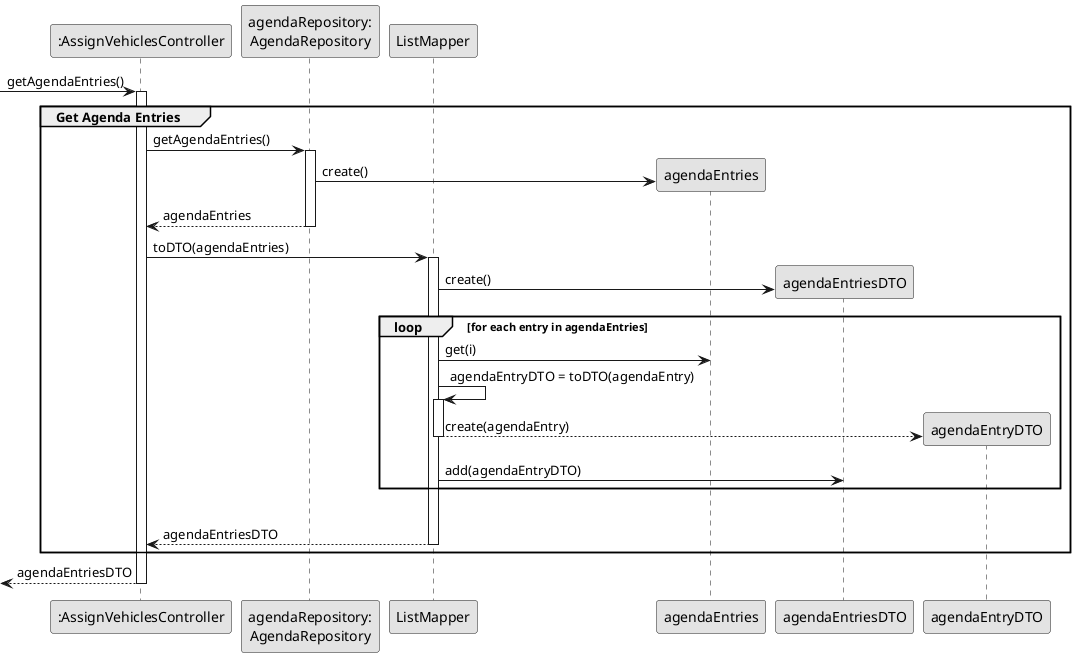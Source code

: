 @startuml
skinparam monochrome true
skinparam packageStyle rectangle
skinparam shadowing false



participant ":AssignVehiclesController" as CTRL
participant "agendaRepository:\nAgendaRepository" as TDR
participant "ListMapper" as LM
participant "agendaEntries" as AES
participant "agendaEntriesDTO" as AESDTO
participant "agendaEntryDTO" as AEDTO

        -> CTRL : getAgendaEntries()
                  activate CTRL
    group Get Agenda Entries



                         CTRL -> TDR : getAgendaEntries()
                         activate TDR


                     TDR -> AES**: create()

                     TDR --> CTRL: agendaEntries
                     deactivate TDR

                     CTRL -> LM: toDTO(agendaEntries)
                     activate LM

                     LM -> AESDTO**: create()

                     loop for each entry in agendaEntries

                     LM -> AES: get(i)

                     LM -> LM: agendaEntryDTO = toDTO(agendaEntry)
                     activate LM

                     LM --> AEDTO**: create(agendaEntry)
                     deactivate LM

                     LM -> AESDTO: add(agendaEntryDTO)
                     end



                     |||

                         LM --> CTRL : agendaEntriesDTO
                         deactivate LM


    end

    <-- CTRL : agendaEntriesDTO
deactivate CTRL


@enduml